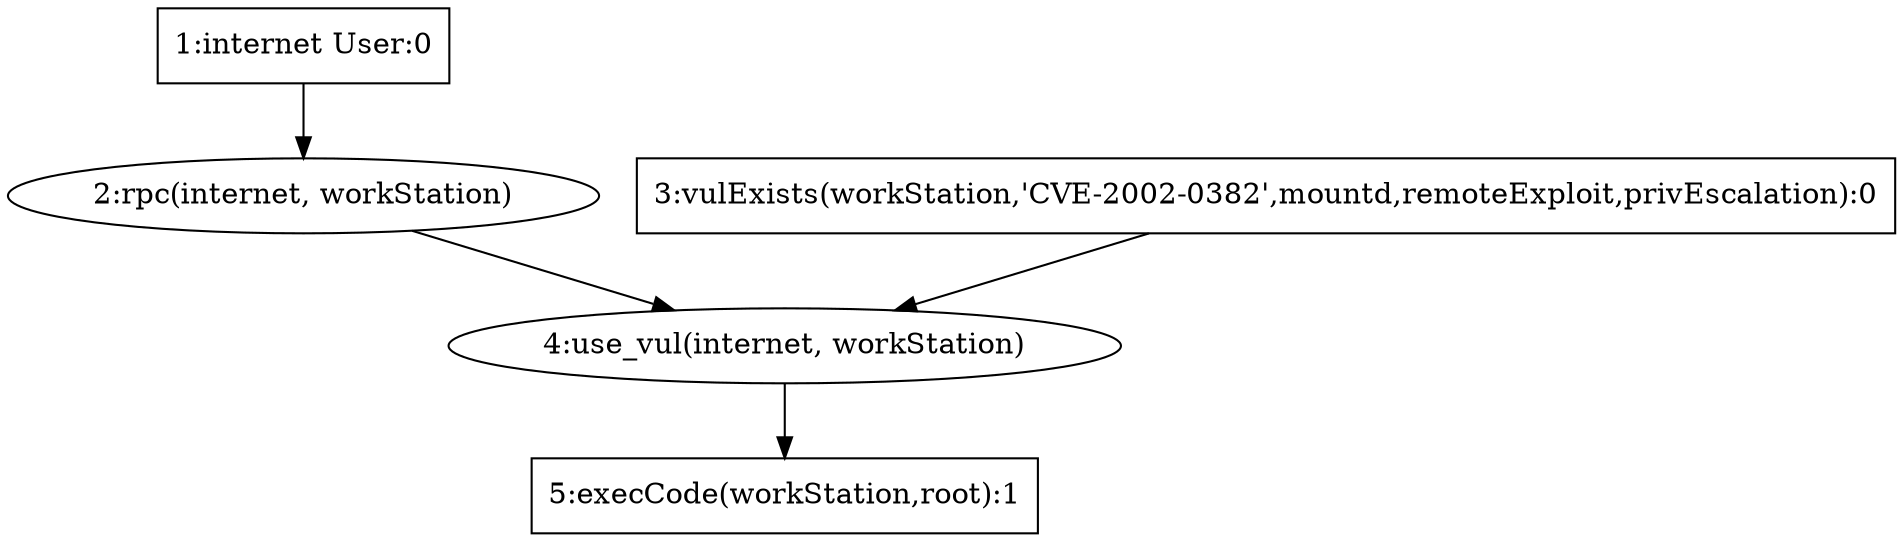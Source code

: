digraph G {
t1 [label="1:internet User:0",shape=box];
t2 [label="2:rpc(internet, workStation)",shape=ellipse];
t3 [label="3:vulExists(workStation,'CVE-2002-0382',mountd,remoteExploit,privEscalation):0",shape=box];
t4 [label="4:use_vul(internet, workStation)",shape=ellipse];
t5 [label="5:execCode(workStation,root):1",shape=box];
t1 -> t2;
t2 -> t4;
t3 -> t4;
t4 -> t5;
}